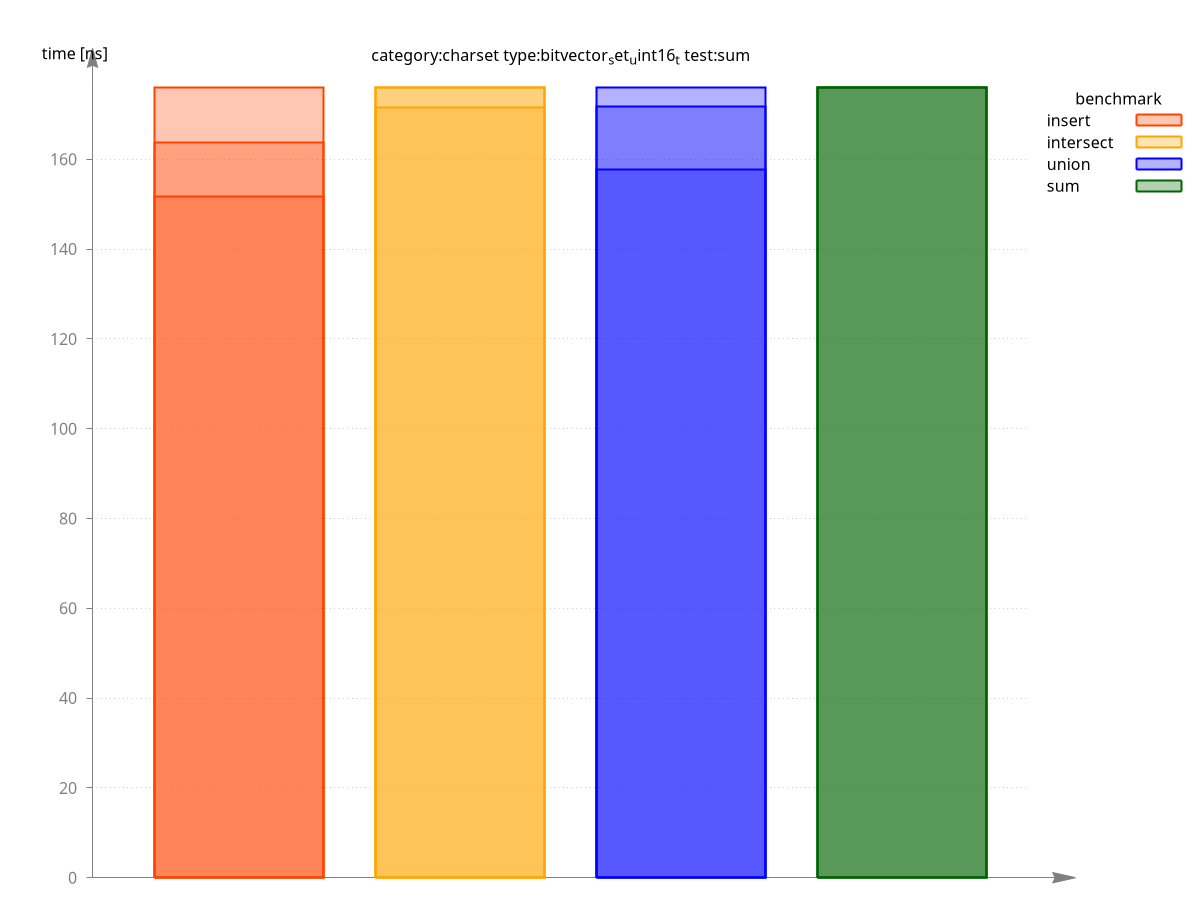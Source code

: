 set terminal pdfcairo font 'Liberation Sans,10' size 14cm,9cm
set style line 20 lc rgb '#808080' lt 1
set border 3 back ls 20
set tics nomirror out scale 0.75
set style line 21 lc rgb'#808080' lt 0 lw 1
set arrow from graph 1,0 to graph 1.05,0 size screen 0.025,10,60 filled ls 20
set arrow from graph 0,1 to graph 0,1.05 size screen 0.025,10,60 filled ls 20
set style fill transparent solid 0.3
set style line 1 lc rgb '#ff4400' lt 1 lw 2
set style line 2 lc rgb '#ffa500' lt 1 lw 2
set style line 3 lc rgb '#0000ff' lt 1 lw 2
set style line 4 lc rgb '#006300' lt 1 lw 2
unset mxtics
set xlabel  offset screen 0.464286, character 1.5 norotate
unset logscale x
set yrange [0:175.953]
unset mytics
set ylabel 'time [ns]' offset character 6, screen 0.477778 norotate
unset logscale y
set title 'category:charset type:bitvector_set_uint16_t test:sum'
set key outside title 'benchmark' Left
unset grid
set tmargin 4
set format x '%.0f'
set xtics scale 0
set format x ''
set grid ytics ls 21
num_of_datasets = 4.0
outer_data_margin = 0.2
inter_box_gap = 0.2 / num_of_datasets
bars_space = 1 - outer_data_margin
usable_data_space = 1 - (outer_data_margin + (num_of_datasets - 1) * inter_box_gap)
bwidth = usable_data_space / num_of_datasets
offset = (bars_space - bwidth) / 4
step = bwidth + inter_box_gap
set boxwidth bwidth
plot \
 '-' using ($1 - offset + 0 * step):4 with boxes notitle ls 1,\
 '-' using ($1 - offset + 0 * step):2 with boxes notitle ls 1,\
 '-' using ($1 - offset + 0 * step):3 with boxes title 'insert' ls 1, \
  \
 '-' using ($1 - offset + 1 * step):4 with boxes notitle ls 2,\
 '-' using ($1 - offset + 1 * step):2 with boxes notitle ls 2,\
 '-' using ($1 - offset + 1 * step):3 with boxes title 'intersect' ls 2, \
  \
 '-' using ($1 - offset + 2 * step):4 with boxes notitle ls 3,\
 '-' using ($1 - offset + 2 * step):2 with boxes notitle ls 3,\
 '-' using ($1 - offset + 2 * step):3 with boxes title 'union_' ls 3, \
  \
 '-' using ($1 - offset + 3 * step):4 with boxes notitle ls 4,\
 '-' using ($1 - offset + 3 * step):2 with boxes notitle ls 4,\
 '-' using ($1 - offset + 3 * step):3 with boxes title 'sum' ls 4
 1 163.712431000001 151.81 175.953333333334
end
 1 163.712431000001 151.81 175.953333333334
end
 1 163.712431000001 151.81 175.953333333334
end
 1 184.702023666667 171.56 198.4
end
 1 184.702023666667 171.56 198.4
end
 1 184.702023666667 171.56 198.4
end
 1 171.838049333332 157.663333333333 186.546666666667
end
 1 171.838049333332 157.663333333333 186.546666666667
end
 1 171.838049333332 157.663333333333 186.546666666667
end
 1 200.105282166667 185.473333333333 215.033333333333
end
 1 200.105282166667 185.473333333333 215.033333333333
end
 1 200.105282166667 185.473333333333 215.033333333333
end
